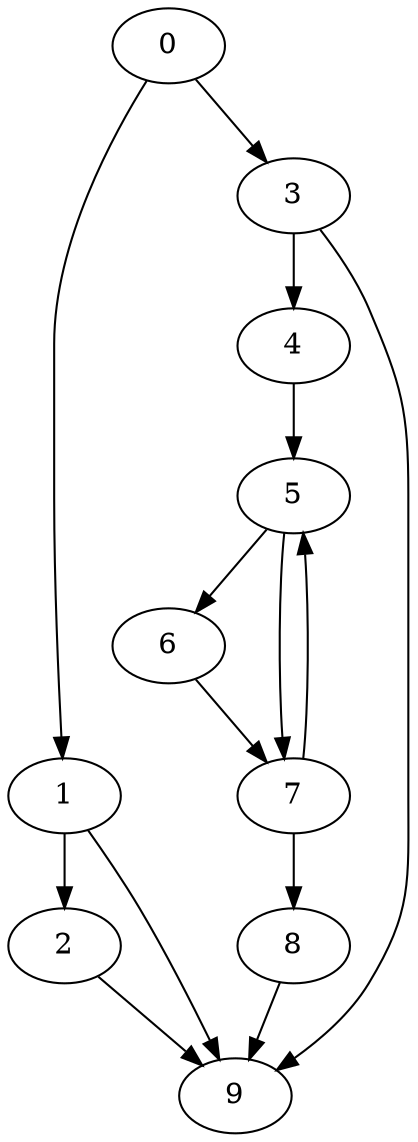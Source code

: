 digraph {
	0
	1
	2
	3
	4
	5
	6
	7
	8
	9
	0 -> 1
	5 -> 6
	5 -> 7
	6 -> 7
	1 -> 9
	2 -> 9
	3 -> 9
	8 -> 9
	1 -> 2
	0 -> 3
	3 -> 4
	4 -> 5
	7 -> 5
	7 -> 8
}
